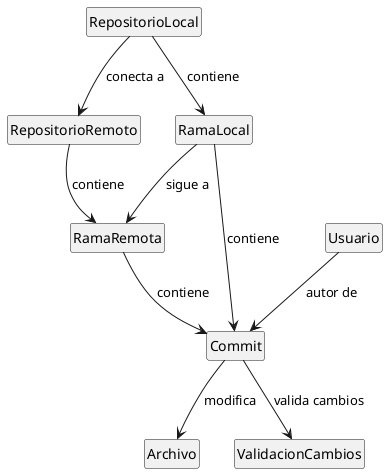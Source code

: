 @startuml diagramaClasesControlVersiones

hide empty members
hide circle
class RepositorioLocal
class RepositorioRemoto
class RamaLocal
class RamaRemota
class Commit
class Archivo
class Usuario
class ValidacionCambios

RepositorioLocal --> RamaLocal : contiene
RepositorioRemoto -->  RamaRemota : contiene
RepositorioLocal --> RepositorioRemoto : conecta a
RamaLocal --> RamaRemota : sigue a
RamaLocal -->  Commit : contiene
RamaRemota -->  Commit : contiene
Commit -->  Archivo : modifica
Usuario -->  Commit : autor de
Commit --> ValidacionCambios : valida cambios

@enduml